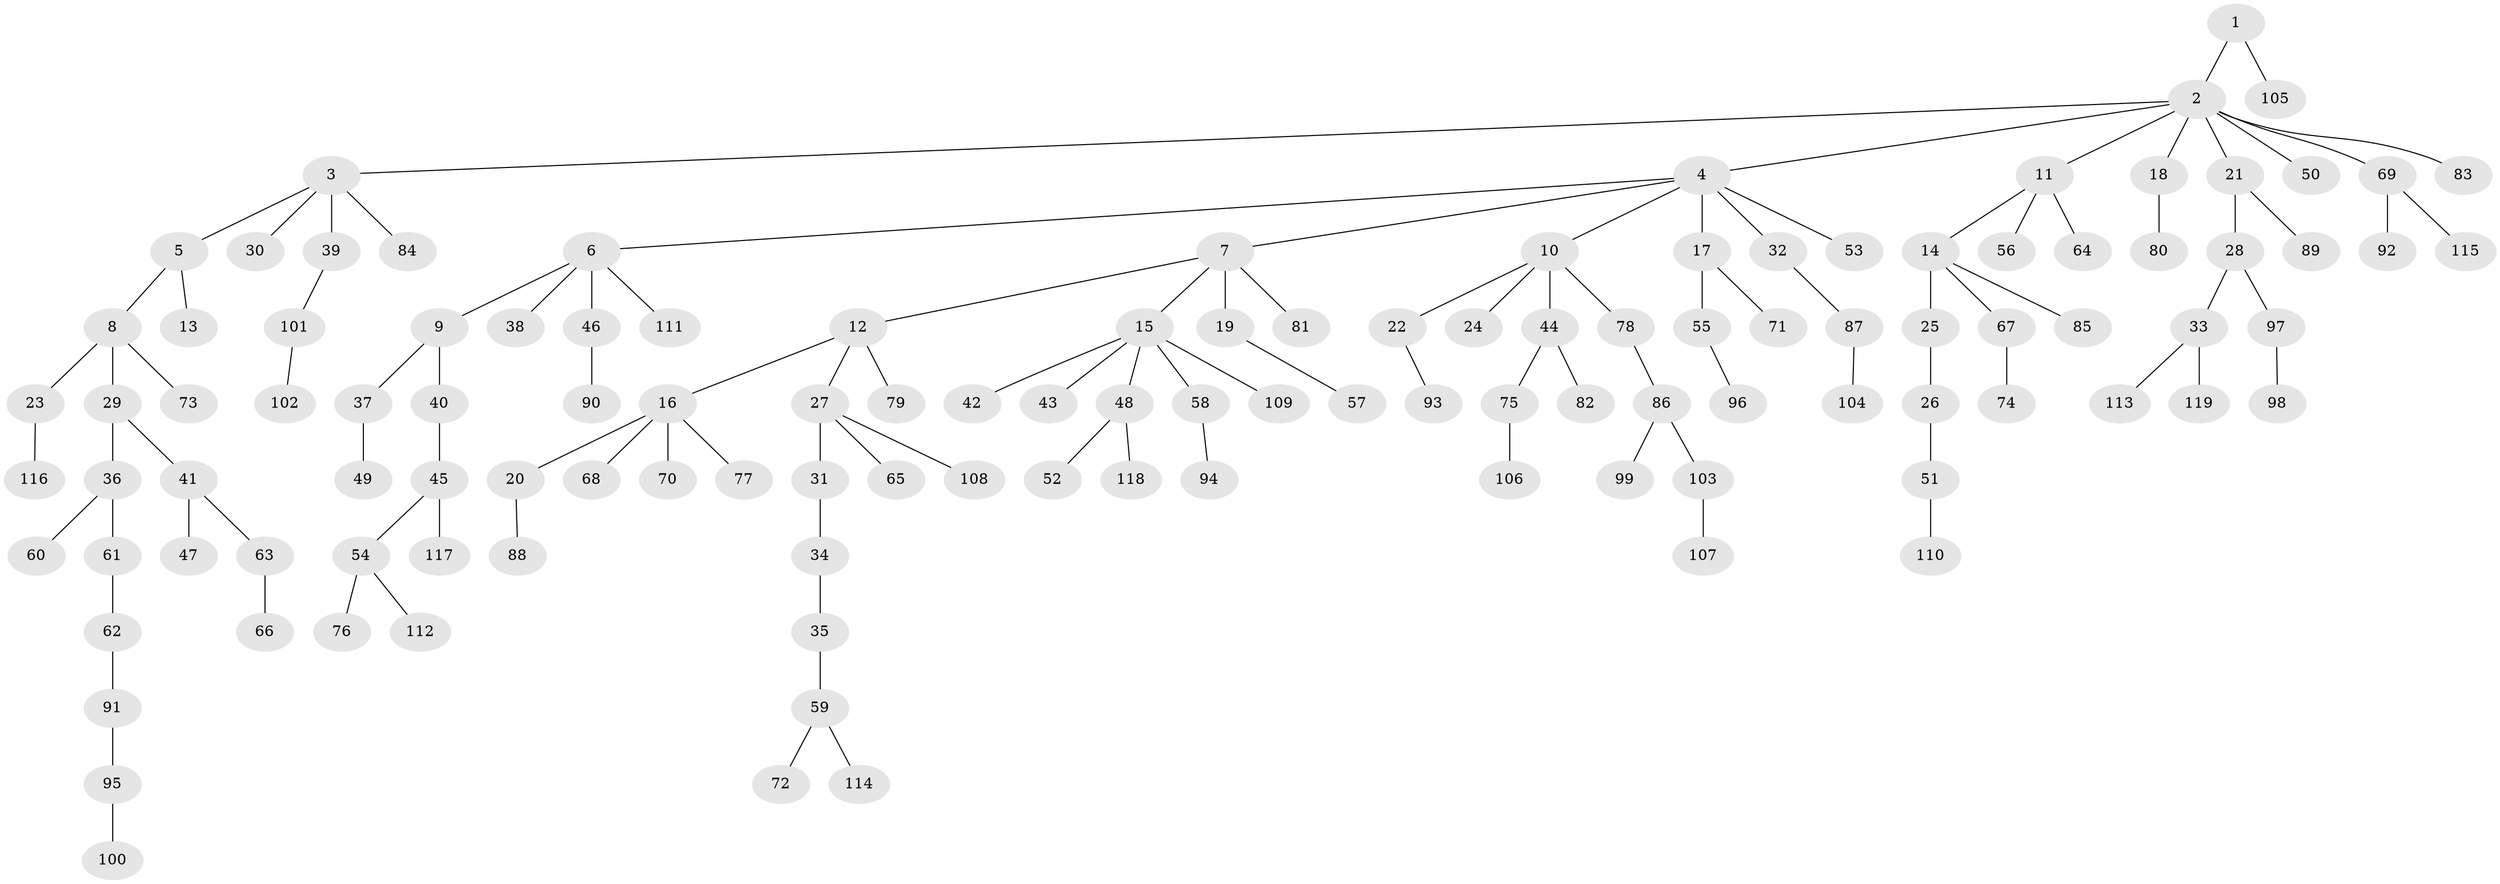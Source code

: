 // coarse degree distribution, {3: 0.19444444444444445, 2: 0.3055555555555556, 1: 0.4444444444444444, 5: 0.027777777777777776, 6: 0.027777777777777776}
// Generated by graph-tools (version 1.1) at 2025/37/03/04/25 23:37:28]
// undirected, 119 vertices, 118 edges
graph export_dot {
  node [color=gray90,style=filled];
  1;
  2;
  3;
  4;
  5;
  6;
  7;
  8;
  9;
  10;
  11;
  12;
  13;
  14;
  15;
  16;
  17;
  18;
  19;
  20;
  21;
  22;
  23;
  24;
  25;
  26;
  27;
  28;
  29;
  30;
  31;
  32;
  33;
  34;
  35;
  36;
  37;
  38;
  39;
  40;
  41;
  42;
  43;
  44;
  45;
  46;
  47;
  48;
  49;
  50;
  51;
  52;
  53;
  54;
  55;
  56;
  57;
  58;
  59;
  60;
  61;
  62;
  63;
  64;
  65;
  66;
  67;
  68;
  69;
  70;
  71;
  72;
  73;
  74;
  75;
  76;
  77;
  78;
  79;
  80;
  81;
  82;
  83;
  84;
  85;
  86;
  87;
  88;
  89;
  90;
  91;
  92;
  93;
  94;
  95;
  96;
  97;
  98;
  99;
  100;
  101;
  102;
  103;
  104;
  105;
  106;
  107;
  108;
  109;
  110;
  111;
  112;
  113;
  114;
  115;
  116;
  117;
  118;
  119;
  1 -- 2;
  1 -- 105;
  2 -- 3;
  2 -- 4;
  2 -- 11;
  2 -- 18;
  2 -- 21;
  2 -- 50;
  2 -- 69;
  2 -- 83;
  3 -- 5;
  3 -- 30;
  3 -- 39;
  3 -- 84;
  4 -- 6;
  4 -- 7;
  4 -- 10;
  4 -- 17;
  4 -- 32;
  4 -- 53;
  5 -- 8;
  5 -- 13;
  6 -- 9;
  6 -- 38;
  6 -- 46;
  6 -- 111;
  7 -- 12;
  7 -- 15;
  7 -- 19;
  7 -- 81;
  8 -- 23;
  8 -- 29;
  8 -- 73;
  9 -- 37;
  9 -- 40;
  10 -- 22;
  10 -- 24;
  10 -- 44;
  10 -- 78;
  11 -- 14;
  11 -- 56;
  11 -- 64;
  12 -- 16;
  12 -- 27;
  12 -- 79;
  14 -- 25;
  14 -- 67;
  14 -- 85;
  15 -- 42;
  15 -- 43;
  15 -- 48;
  15 -- 58;
  15 -- 109;
  16 -- 20;
  16 -- 68;
  16 -- 70;
  16 -- 77;
  17 -- 55;
  17 -- 71;
  18 -- 80;
  19 -- 57;
  20 -- 88;
  21 -- 28;
  21 -- 89;
  22 -- 93;
  23 -- 116;
  25 -- 26;
  26 -- 51;
  27 -- 31;
  27 -- 65;
  27 -- 108;
  28 -- 33;
  28 -- 97;
  29 -- 36;
  29 -- 41;
  31 -- 34;
  32 -- 87;
  33 -- 113;
  33 -- 119;
  34 -- 35;
  35 -- 59;
  36 -- 60;
  36 -- 61;
  37 -- 49;
  39 -- 101;
  40 -- 45;
  41 -- 47;
  41 -- 63;
  44 -- 75;
  44 -- 82;
  45 -- 54;
  45 -- 117;
  46 -- 90;
  48 -- 52;
  48 -- 118;
  51 -- 110;
  54 -- 76;
  54 -- 112;
  55 -- 96;
  58 -- 94;
  59 -- 72;
  59 -- 114;
  61 -- 62;
  62 -- 91;
  63 -- 66;
  67 -- 74;
  69 -- 92;
  69 -- 115;
  75 -- 106;
  78 -- 86;
  86 -- 99;
  86 -- 103;
  87 -- 104;
  91 -- 95;
  95 -- 100;
  97 -- 98;
  101 -- 102;
  103 -- 107;
}
